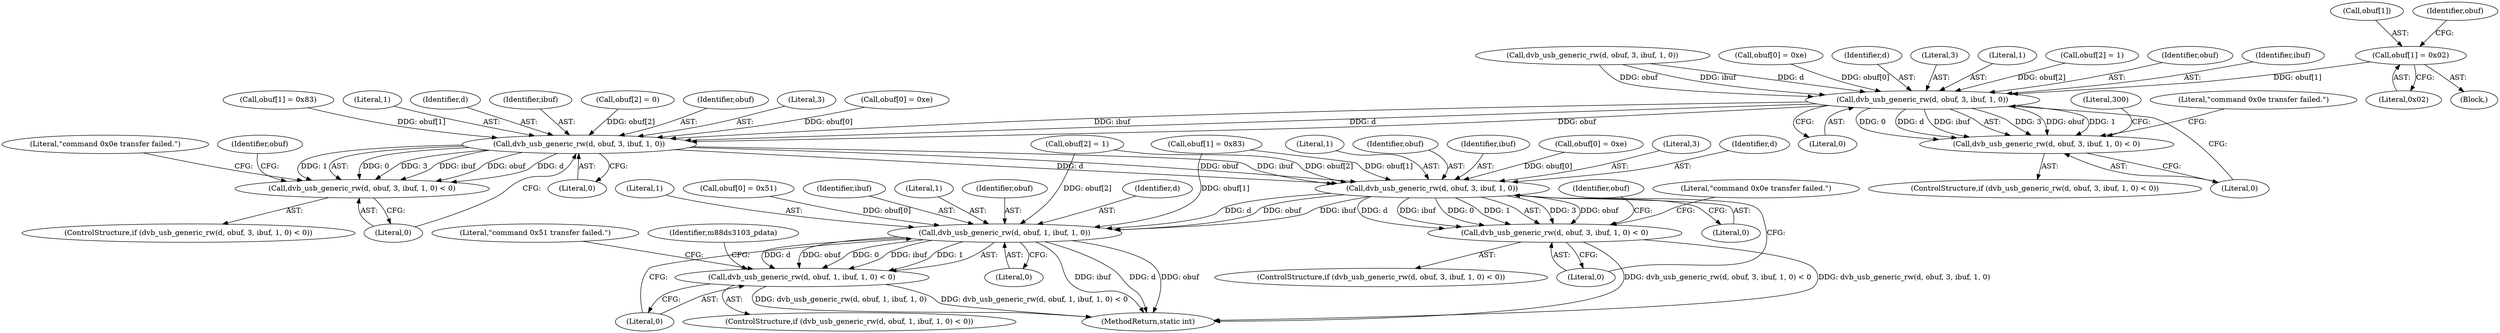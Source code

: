 digraph "0_linux_606142af57dad981b78707234cfbd15f9f7b7125_4@array" {
"1000147" [label="(Call,obuf[1] = 0x02)"];
"1000159" [label="(Call,dvb_usb_generic_rw(d, obuf, 3, ibuf, 1, 0))"];
"1000158" [label="(Call,dvb_usb_generic_rw(d, obuf, 3, ibuf, 1, 0) < 0)"];
"1000188" [label="(Call,dvb_usb_generic_rw(d, obuf, 3, ibuf, 1, 0))"];
"1000187" [label="(Call,dvb_usb_generic_rw(d, obuf, 3, ibuf, 1, 0) < 0)"];
"1000215" [label="(Call,dvb_usb_generic_rw(d, obuf, 3, ibuf, 1, 0))"];
"1000214" [label="(Call,dvb_usb_generic_rw(d, obuf, 3, ibuf, 1, 0) < 0)"];
"1000232" [label="(Call,dvb_usb_generic_rw(d, obuf, 1, ibuf, 1, 0))"];
"1000231" [label="(Call,dvb_usb_generic_rw(d, obuf, 1, ibuf, 1, 0) < 0)"];
"1000238" [label="(Literal,0)"];
"1000234" [label="(Identifier,obuf)"];
"1000227" [label="(Identifier,obuf)"];
"1000171" [label="(Call,obuf[0] = 0xe)"];
"1000214" [label="(Call,dvb_usb_generic_rw(d, obuf, 3, ibuf, 1, 0) < 0)"];
"1000176" [label="(Call,obuf[1] = 0x83)"];
"1000151" [label="(Literal,0x02)"];
"1000147" [label="(Call,obuf[1] = 0x02)"];
"1000160" [label="(Identifier,d)"];
"1000162" [label="(Literal,3)"];
"1000193" [label="(Literal,1)"];
"1000219" [label="(Identifier,ibuf)"];
"1000198" [label="(Call,obuf[0] = 0xe)"];
"1000213" [label="(ControlStructure,if (dvb_usb_generic_rw(d, obuf, 3, ibuf, 1, 0) < 0))"];
"1000208" [label="(Call,obuf[2] = 1)"];
"1000165" [label="(Literal,0)"];
"1000164" [label="(Literal,1)"];
"1000197" [label="(Literal,\"command 0x0e transfer failed.\")"];
"1000224" [label="(Literal,\"command 0x0e transfer failed.\")"];
"1000233" [label="(Identifier,d)"];
"1000152" [label="(Call,obuf[2] = 1)"];
"1000189" [label="(Identifier,d)"];
"1000241" [label="(Literal,\"command 0x51 transfer failed.\")"];
"1000232" [label="(Call,dvb_usb_generic_rw(d, obuf, 1, ibuf, 1, 0))"];
"1000192" [label="(Identifier,ibuf)"];
"1000195" [label="(Literal,0)"];
"1000231" [label="(Call,dvb_usb_generic_rw(d, obuf, 1, ibuf, 1, 0) < 0)"];
"1000194" [label="(Literal,0)"];
"1000157" [label="(ControlStructure,if (dvb_usb_generic_rw(d, obuf, 3, ibuf, 1, 0) < 0))"];
"1000218" [label="(Literal,3)"];
"1000541" [label="(MethodReturn,static int)"];
"1000216" [label="(Identifier,d)"];
"1000159" [label="(Call,dvb_usb_generic_rw(d, obuf, 3, ibuf, 1, 0))"];
"1000181" [label="(Call,obuf[2] = 0)"];
"1000170" [label="(Literal,300)"];
"1000161" [label="(Identifier,obuf)"];
"1000163" [label="(Identifier,ibuf)"];
"1000190" [label="(Identifier,obuf)"];
"1000186" [label="(ControlStructure,if (dvb_usb_generic_rw(d, obuf, 3, ibuf, 1, 0) < 0))"];
"1000191" [label="(Literal,3)"];
"1000132" [label="(Call,dvb_usb_generic_rw(d, obuf, 3, ibuf, 1, 0))"];
"1000166" [label="(Literal,0)"];
"1000188" [label="(Call,dvb_usb_generic_rw(d, obuf, 3, ibuf, 1, 0))"];
"1000221" [label="(Literal,0)"];
"1000187" [label="(Call,dvb_usb_generic_rw(d, obuf, 3, ibuf, 1, 0) < 0)"];
"1000148" [label="(Call,obuf[1])"];
"1000200" [label="(Identifier,obuf)"];
"1000106" [label="(Block,)"];
"1000158" [label="(Call,dvb_usb_generic_rw(d, obuf, 3, ibuf, 1, 0) < 0)"];
"1000220" [label="(Literal,1)"];
"1000222" [label="(Literal,0)"];
"1000237" [label="(Literal,1)"];
"1000225" [label="(Call,obuf[0] = 0x51)"];
"1000230" [label="(ControlStructure,if (dvb_usb_generic_rw(d, obuf, 1, ibuf, 1, 0) < 0))"];
"1000154" [label="(Identifier,obuf)"];
"1000215" [label="(Call,dvb_usb_generic_rw(d, obuf, 3, ibuf, 1, 0))"];
"1000142" [label="(Call,obuf[0] = 0xe)"];
"1000236" [label="(Identifier,ibuf)"];
"1000244" [label="(Identifier,m88ds3103_pdata)"];
"1000203" [label="(Call,obuf[1] = 0x83)"];
"1000235" [label="(Literal,1)"];
"1000239" [label="(Literal,0)"];
"1000168" [label="(Literal,\"command 0x0e transfer failed.\")"];
"1000217" [label="(Identifier,obuf)"];
"1000147" -> "1000106"  [label="AST: "];
"1000147" -> "1000151"  [label="CFG: "];
"1000148" -> "1000147"  [label="AST: "];
"1000151" -> "1000147"  [label="AST: "];
"1000154" -> "1000147"  [label="CFG: "];
"1000147" -> "1000159"  [label="DDG: obuf[1]"];
"1000159" -> "1000158"  [label="AST: "];
"1000159" -> "1000165"  [label="CFG: "];
"1000160" -> "1000159"  [label="AST: "];
"1000161" -> "1000159"  [label="AST: "];
"1000162" -> "1000159"  [label="AST: "];
"1000163" -> "1000159"  [label="AST: "];
"1000164" -> "1000159"  [label="AST: "];
"1000165" -> "1000159"  [label="AST: "];
"1000166" -> "1000159"  [label="CFG: "];
"1000159" -> "1000158"  [label="DDG: 3"];
"1000159" -> "1000158"  [label="DDG: obuf"];
"1000159" -> "1000158"  [label="DDG: 1"];
"1000159" -> "1000158"  [label="DDG: 0"];
"1000159" -> "1000158"  [label="DDG: d"];
"1000159" -> "1000158"  [label="DDG: ibuf"];
"1000132" -> "1000159"  [label="DDG: d"];
"1000132" -> "1000159"  [label="DDG: obuf"];
"1000132" -> "1000159"  [label="DDG: ibuf"];
"1000152" -> "1000159"  [label="DDG: obuf[2]"];
"1000142" -> "1000159"  [label="DDG: obuf[0]"];
"1000159" -> "1000188"  [label="DDG: d"];
"1000159" -> "1000188"  [label="DDG: obuf"];
"1000159" -> "1000188"  [label="DDG: ibuf"];
"1000158" -> "1000157"  [label="AST: "];
"1000158" -> "1000166"  [label="CFG: "];
"1000166" -> "1000158"  [label="AST: "];
"1000168" -> "1000158"  [label="CFG: "];
"1000170" -> "1000158"  [label="CFG: "];
"1000188" -> "1000187"  [label="AST: "];
"1000188" -> "1000194"  [label="CFG: "];
"1000189" -> "1000188"  [label="AST: "];
"1000190" -> "1000188"  [label="AST: "];
"1000191" -> "1000188"  [label="AST: "];
"1000192" -> "1000188"  [label="AST: "];
"1000193" -> "1000188"  [label="AST: "];
"1000194" -> "1000188"  [label="AST: "];
"1000195" -> "1000188"  [label="CFG: "];
"1000188" -> "1000187"  [label="DDG: 0"];
"1000188" -> "1000187"  [label="DDG: 3"];
"1000188" -> "1000187"  [label="DDG: ibuf"];
"1000188" -> "1000187"  [label="DDG: obuf"];
"1000188" -> "1000187"  [label="DDG: d"];
"1000188" -> "1000187"  [label="DDG: 1"];
"1000181" -> "1000188"  [label="DDG: obuf[2]"];
"1000171" -> "1000188"  [label="DDG: obuf[0]"];
"1000176" -> "1000188"  [label="DDG: obuf[1]"];
"1000188" -> "1000215"  [label="DDG: d"];
"1000188" -> "1000215"  [label="DDG: obuf"];
"1000188" -> "1000215"  [label="DDG: ibuf"];
"1000187" -> "1000186"  [label="AST: "];
"1000187" -> "1000195"  [label="CFG: "];
"1000195" -> "1000187"  [label="AST: "];
"1000197" -> "1000187"  [label="CFG: "];
"1000200" -> "1000187"  [label="CFG: "];
"1000215" -> "1000214"  [label="AST: "];
"1000215" -> "1000221"  [label="CFG: "];
"1000216" -> "1000215"  [label="AST: "];
"1000217" -> "1000215"  [label="AST: "];
"1000218" -> "1000215"  [label="AST: "];
"1000219" -> "1000215"  [label="AST: "];
"1000220" -> "1000215"  [label="AST: "];
"1000221" -> "1000215"  [label="AST: "];
"1000222" -> "1000215"  [label="CFG: "];
"1000215" -> "1000214"  [label="DDG: 3"];
"1000215" -> "1000214"  [label="DDG: obuf"];
"1000215" -> "1000214"  [label="DDG: d"];
"1000215" -> "1000214"  [label="DDG: ibuf"];
"1000215" -> "1000214"  [label="DDG: 0"];
"1000215" -> "1000214"  [label="DDG: 1"];
"1000208" -> "1000215"  [label="DDG: obuf[2]"];
"1000198" -> "1000215"  [label="DDG: obuf[0]"];
"1000203" -> "1000215"  [label="DDG: obuf[1]"];
"1000215" -> "1000232"  [label="DDG: d"];
"1000215" -> "1000232"  [label="DDG: obuf"];
"1000215" -> "1000232"  [label="DDG: ibuf"];
"1000214" -> "1000213"  [label="AST: "];
"1000214" -> "1000222"  [label="CFG: "];
"1000222" -> "1000214"  [label="AST: "];
"1000224" -> "1000214"  [label="CFG: "];
"1000227" -> "1000214"  [label="CFG: "];
"1000214" -> "1000541"  [label="DDG: dvb_usb_generic_rw(d, obuf, 3, ibuf, 1, 0) < 0"];
"1000214" -> "1000541"  [label="DDG: dvb_usb_generic_rw(d, obuf, 3, ibuf, 1, 0)"];
"1000232" -> "1000231"  [label="AST: "];
"1000232" -> "1000238"  [label="CFG: "];
"1000233" -> "1000232"  [label="AST: "];
"1000234" -> "1000232"  [label="AST: "];
"1000235" -> "1000232"  [label="AST: "];
"1000236" -> "1000232"  [label="AST: "];
"1000237" -> "1000232"  [label="AST: "];
"1000238" -> "1000232"  [label="AST: "];
"1000239" -> "1000232"  [label="CFG: "];
"1000232" -> "1000541"  [label="DDG: ibuf"];
"1000232" -> "1000541"  [label="DDG: d"];
"1000232" -> "1000541"  [label="DDG: obuf"];
"1000232" -> "1000231"  [label="DDG: d"];
"1000232" -> "1000231"  [label="DDG: obuf"];
"1000232" -> "1000231"  [label="DDG: 0"];
"1000232" -> "1000231"  [label="DDG: ibuf"];
"1000232" -> "1000231"  [label="DDG: 1"];
"1000208" -> "1000232"  [label="DDG: obuf[2]"];
"1000225" -> "1000232"  [label="DDG: obuf[0]"];
"1000203" -> "1000232"  [label="DDG: obuf[1]"];
"1000231" -> "1000230"  [label="AST: "];
"1000231" -> "1000239"  [label="CFG: "];
"1000239" -> "1000231"  [label="AST: "];
"1000241" -> "1000231"  [label="CFG: "];
"1000244" -> "1000231"  [label="CFG: "];
"1000231" -> "1000541"  [label="DDG: dvb_usb_generic_rw(d, obuf, 1, ibuf, 1, 0) < 0"];
"1000231" -> "1000541"  [label="DDG: dvb_usb_generic_rw(d, obuf, 1, ibuf, 1, 0)"];
}
